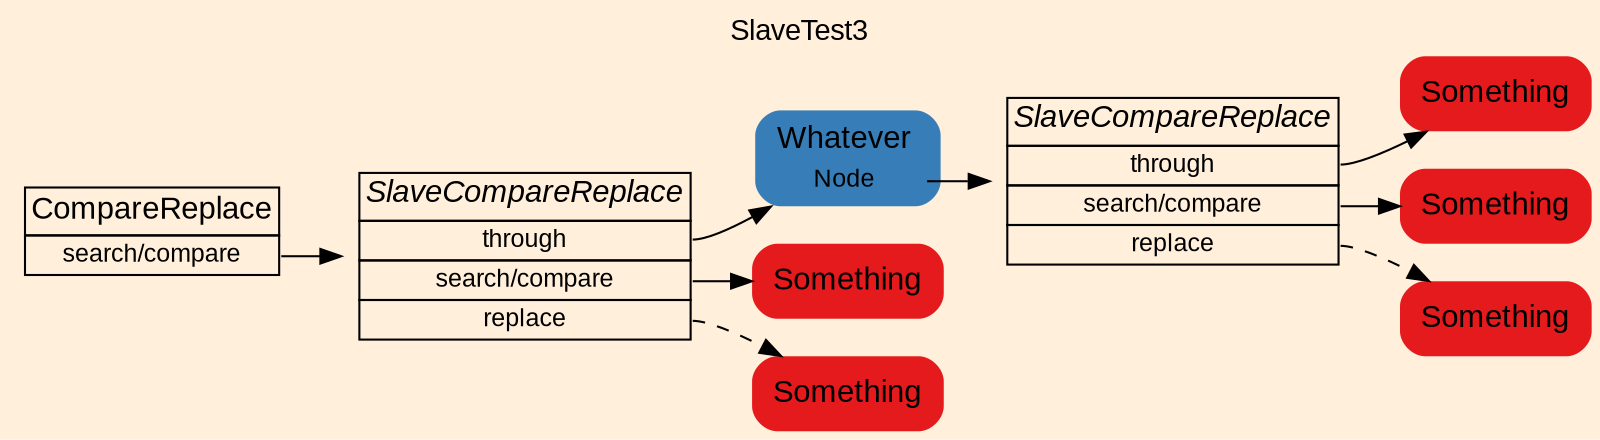 digraph "SlaveTest3" {
label = "SlaveTest3"
labelloc = t
graph [
    rankdir = "LR"
    ranksep = 0.3
    bgcolor = antiquewhite1
    color = black
    fontcolor = black
    fontname = "Arial"
];
node [
    fontname = "Arial"
];
edge [
    fontname = "Arial"
];

// -------------------- transformation figure --------------------
// -------- block CR#B-24 ----------
"CR#B-24" [
    fillcolor = antiquewhite1
    fontsize = "12"
    fontcolor = grey40
    shape = "plaintext"
    label = <<TABLE BORDER="0" CELLBORDER="1" CELLSPACING="0">
     <TR><TD><FONT COLOR="black" POINT-SIZE="15">CompareReplace</FONT></TD></TR>
     <TR><TD PORT="port0"><FONT COLOR="black" POINT-SIZE="12">search/compare</FONT></TD></TR>
    </TABLE>>
    style = "filled"
    color = black
];

// -------- block #B-19 ----------
"#B-19" [
    fillcolor = antiquewhite1
    fontsize = "12"
    fontcolor = grey40
    shape = "plaintext"
    label = <<TABLE BORDER="0" CELLBORDER="1" CELLSPACING="0">
     <TR><TD><FONT COLOR="black" POINT-SIZE="15"><I>SlaveCompareReplace</I></FONT></TD></TR>
     <TR><TD PORT="port0"><FONT COLOR="black" POINT-SIZE="12">through</FONT></TD></TR>
     <TR><TD PORT="port1"><FONT COLOR="black" POINT-SIZE="12">search/compare</FONT></TD></TR>
     <TR><TD PORT="port2"><FONT COLOR="black" POINT-SIZE="12">replace</FONT></TD></TR>
    </TABLE>>
    style = "filled"
    color = black
];

// -------- block #B-18 ----------
"#B-18" [
    fillcolor = "/set19/2"
    fontsize = "12"
    fontcolor = grey40
    shape = "plaintext"
    label = <<TABLE BORDER="0" CELLBORDER="0" CELLSPACING="0">
     <TR><TD><FONT COLOR="black" POINT-SIZE="15">Whatever</FONT></TD></TR>
     <TR><TD><FONT COLOR="black" POINT-SIZE="12">Node</FONT></TD><TD PORT="port0"></TD></TR>
    </TABLE>>
    style = "rounded,filled"
];

// -------- block #B-23 ----------
"#B-23" [
    fillcolor = antiquewhite1
    fontsize = "12"
    fontcolor = grey40
    shape = "plaintext"
    label = <<TABLE BORDER="0" CELLBORDER="1" CELLSPACING="0">
     <TR><TD><FONT COLOR="black" POINT-SIZE="15"><I>SlaveCompareReplace</I></FONT></TD></TR>
     <TR><TD PORT="port0"><FONT COLOR="black" POINT-SIZE="12">through</FONT></TD></TR>
     <TR><TD PORT="port1"><FONT COLOR="black" POINT-SIZE="12">search/compare</FONT></TD></TR>
     <TR><TD PORT="port2"><FONT COLOR="black" POINT-SIZE="12">replace</FONT></TD></TR>
    </TABLE>>
    style = "filled"
    color = black
];

// -------- block #B-22 ----------
"#B-22" [
    fillcolor = "/set19/1"
    fontsize = "12"
    fontcolor = grey40
    shape = "plaintext"
    label = <<TABLE BORDER="0" CELLBORDER="0" CELLSPACING="0">
     <TR><TD><FONT COLOR="black" POINT-SIZE="15">Something</FONT></TD></TR>
    </TABLE>>
    style = "rounded,filled"
];

// -------- block #B-20 ----------
"#B-20" [
    fillcolor = "/set19/1"
    fontsize = "12"
    fontcolor = grey40
    shape = "plaintext"
    label = <<TABLE BORDER="0" CELLBORDER="0" CELLSPACING="0">
     <TR><TD><FONT COLOR="black" POINT-SIZE="15">Something</FONT></TD></TR>
    </TABLE>>
    style = "rounded,filled"
];

// -------- block #B-21 ----------
"#B-21" [
    fillcolor = "/set19/1"
    fontsize = "12"
    fontcolor = grey40
    shape = "plaintext"
    label = <<TABLE BORDER="0" CELLBORDER="0" CELLSPACING="0">
     <TR><TD><FONT COLOR="black" POINT-SIZE="15">Something</FONT></TD></TR>
    </TABLE>>
    style = "rounded,filled"
];

// -------- block #B-16 ----------
"#B-16" [
    fillcolor = "/set19/1"
    fontsize = "12"
    fontcolor = grey40
    shape = "plaintext"
    label = <<TABLE BORDER="0" CELLBORDER="0" CELLSPACING="0">
     <TR><TD><FONT COLOR="black" POINT-SIZE="15">Something</FONT></TD></TR>
    </TABLE>>
    style = "rounded,filled"
];

// -------- block #B-17 ----------
"#B-17" [
    fillcolor = "/set19/1"
    fontsize = "12"
    fontcolor = grey40
    shape = "plaintext"
    label = <<TABLE BORDER="0" CELLBORDER="0" CELLSPACING="0">
     <TR><TD><FONT COLOR="black" POINT-SIZE="15">Something</FONT></TD></TR>
    </TABLE>>
    style = "rounded,filled"
];

"CR#B-24":port0 -> "#B-19" [
    color = black
    fontcolor = black
];

"#B-19":port0 -> "#B-18" [
    color = black
    fontcolor = black
];

"#B-19":port1 -> "#B-16" [
    color = black
    fontcolor = black
];

"#B-19":port2 -> "#B-17" [
    style="dashed"
    color = black
    fontcolor = black
];

"#B-18":port0 -> "#B-23" [
    color = black
    fontcolor = black
];

"#B-23":port0 -> "#B-22" [
    color = black
    fontcolor = black
];

"#B-23":port1 -> "#B-20" [
    color = black
    fontcolor = black
];

"#B-23":port2 -> "#B-21" [
    style="dashed"
    color = black
    fontcolor = black
];


}
